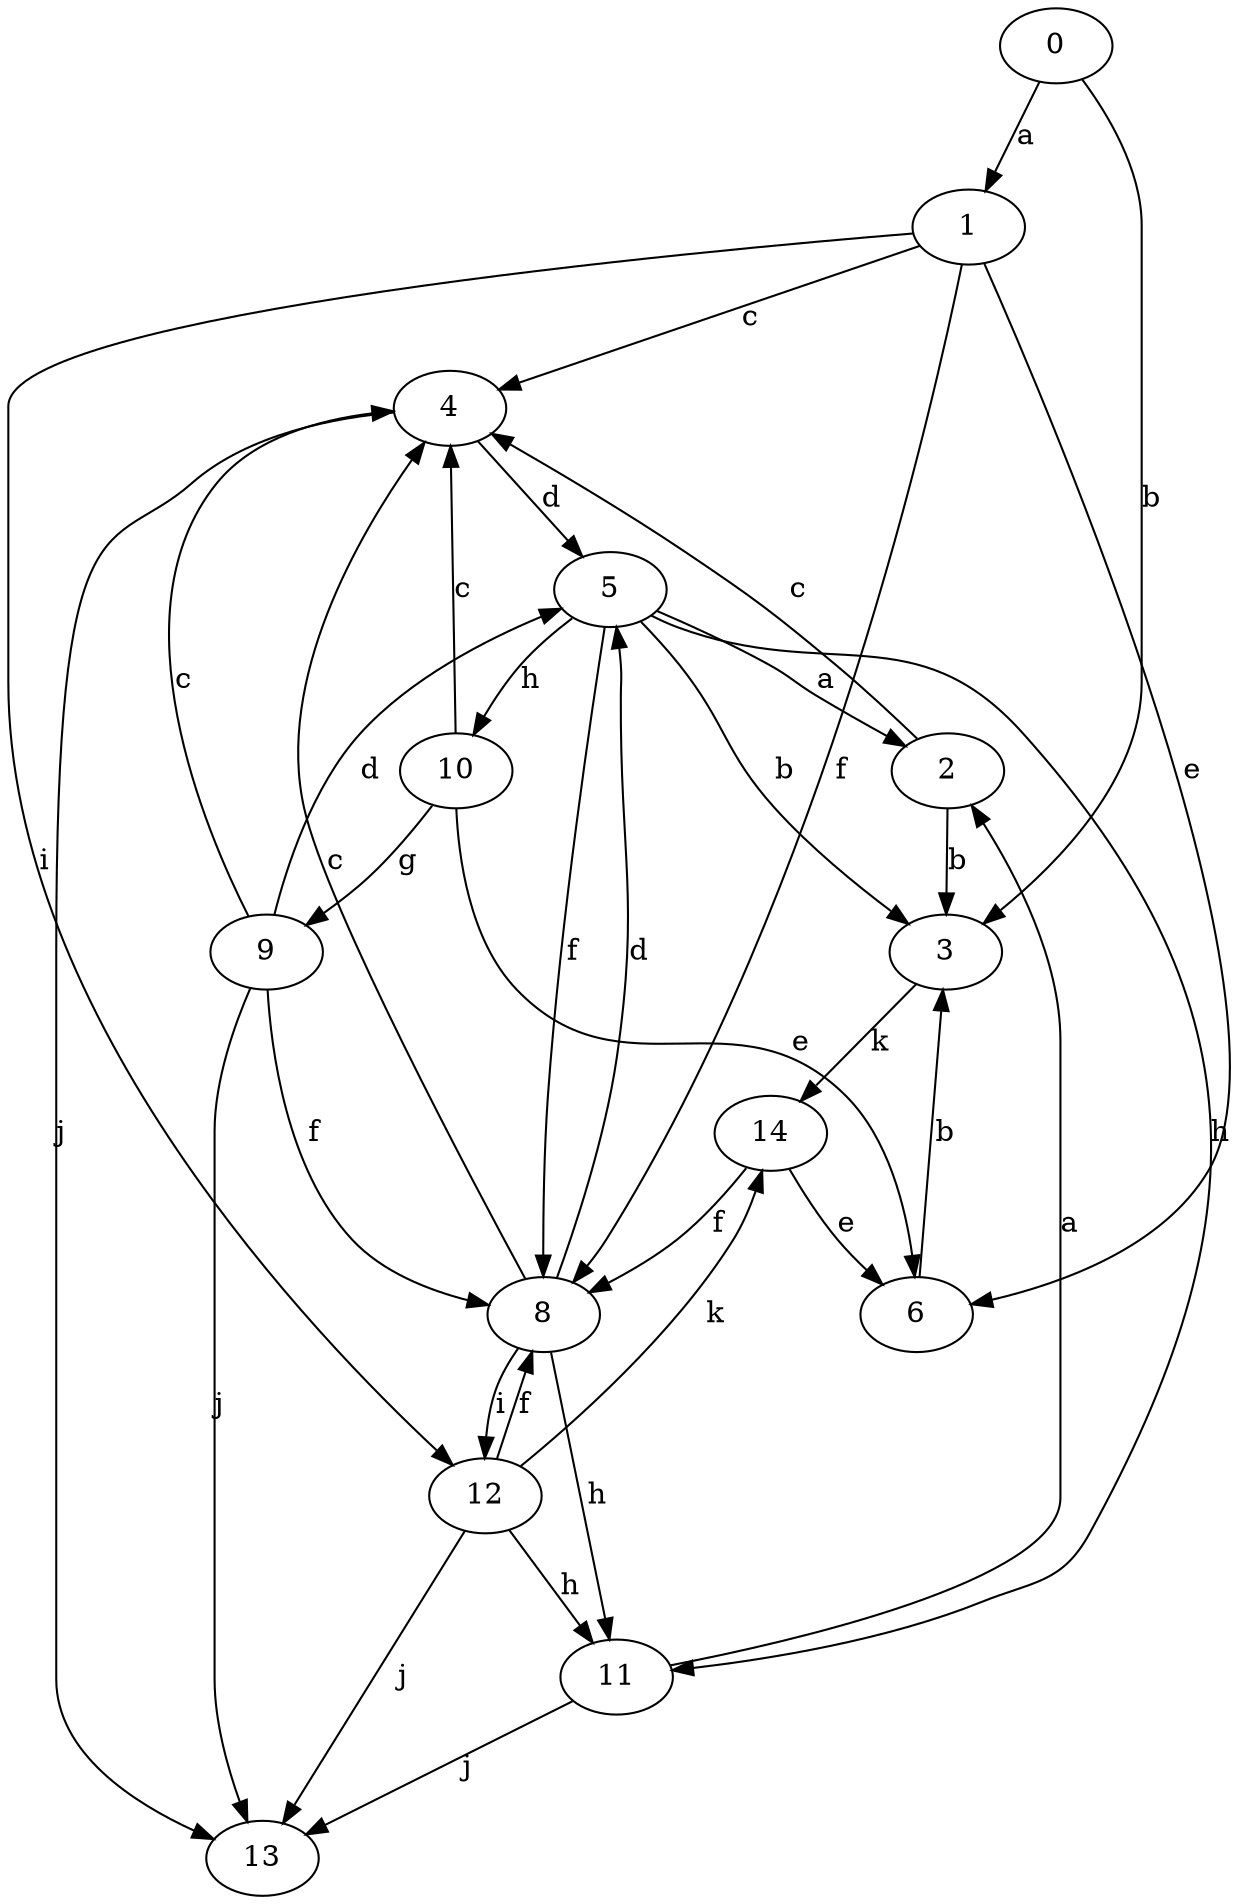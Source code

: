 strict digraph  {
1;
2;
3;
4;
0;
5;
6;
8;
9;
10;
11;
12;
13;
14;
1 -> 4  [label=c];
1 -> 6  [label=e];
1 -> 8  [label=f];
1 -> 12  [label=i];
2 -> 3  [label=b];
2 -> 4  [label=c];
3 -> 14  [label=k];
4 -> 5  [label=d];
4 -> 13  [label=j];
0 -> 1  [label=a];
0 -> 3  [label=b];
5 -> 2  [label=a];
5 -> 3  [label=b];
5 -> 8  [label=f];
5 -> 10  [label=h];
5 -> 11  [label=h];
6 -> 3  [label=b];
8 -> 4  [label=c];
8 -> 5  [label=d];
8 -> 11  [label=h];
8 -> 12  [label=i];
9 -> 4  [label=c];
9 -> 5  [label=d];
9 -> 8  [label=f];
9 -> 13  [label=j];
10 -> 4  [label=c];
10 -> 6  [label=e];
10 -> 9  [label=g];
11 -> 2  [label=a];
11 -> 13  [label=j];
12 -> 8  [label=f];
12 -> 11  [label=h];
12 -> 13  [label=j];
12 -> 14  [label=k];
14 -> 6  [label=e];
14 -> 8  [label=f];
}
